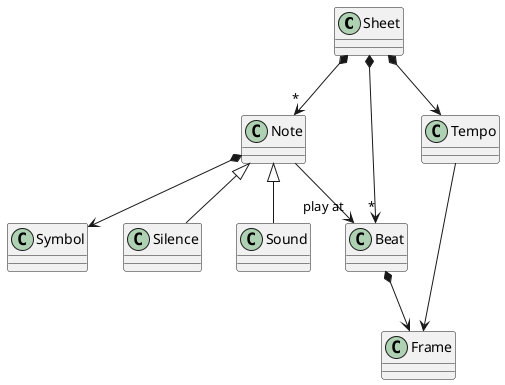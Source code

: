 ﻿@startuml

Sheet *--> "*" Note
Sheet *--> Tempo
Sheet *--> "*" Beat
Note *--> Symbol
Note  --> "play at" Beat
Beat *--> Frame
Note <|-- Silence
Note <|-- Sound
Tempo --> Frame

@enduml